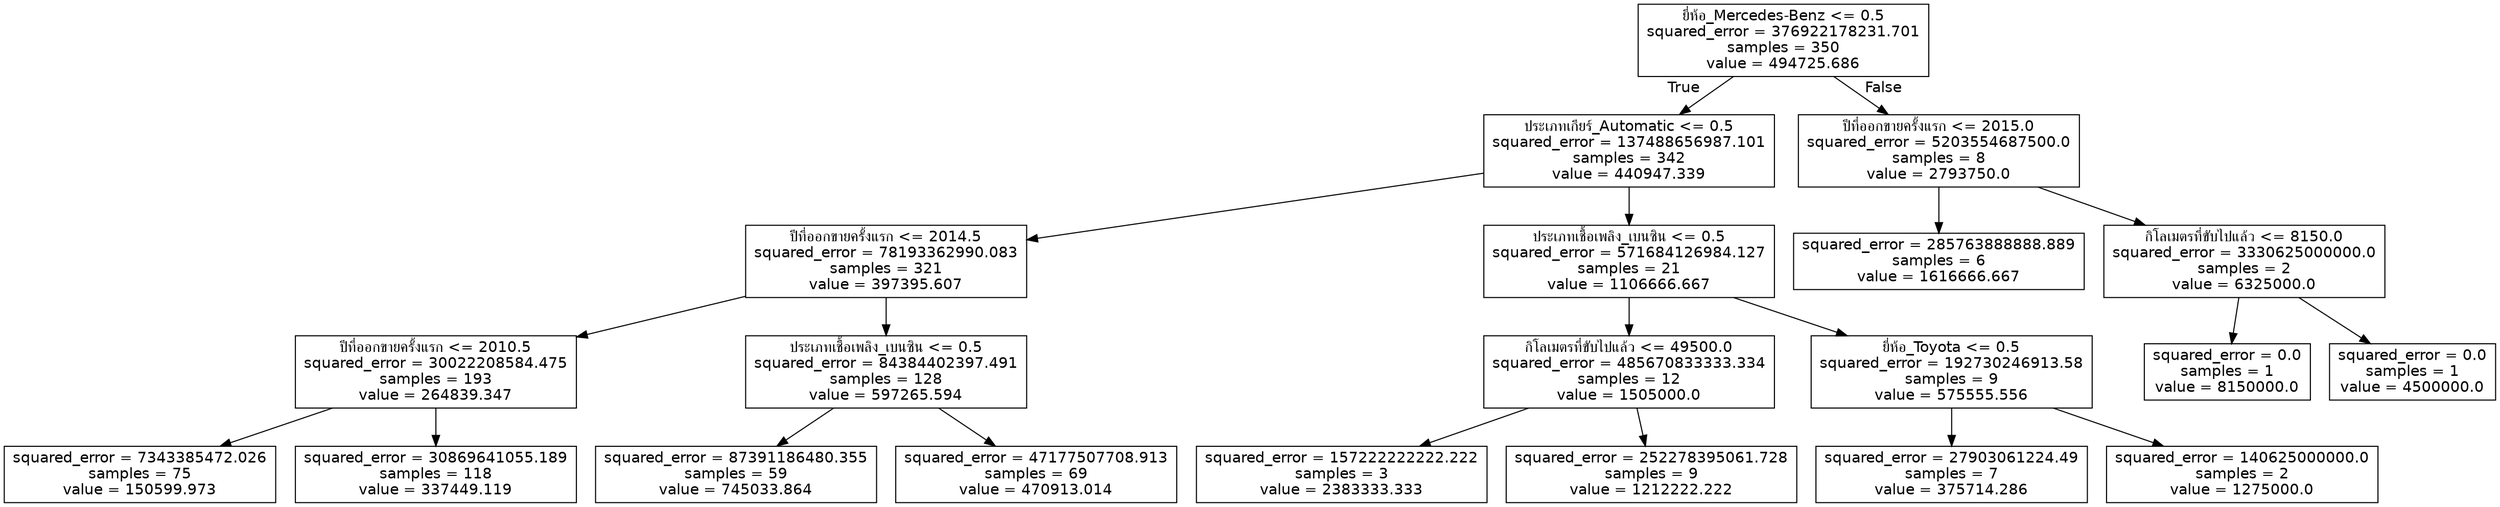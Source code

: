 digraph Tree {
node [shape=box, fontname="helvetica"] ;
edge [fontname="helvetica"] ;
0 [label="ยี่ห้อ_Mercedes-Benz <= 0.5\nsquared_error = 376922178231.701\nsamples = 350\nvalue = 494725.686"] ;
1 [label="ประเภทเกียร์_Automatic <= 0.5\nsquared_error = 137488656987.101\nsamples = 342\nvalue = 440947.339"] ;
0 -> 1 [labeldistance=2.5, labelangle=45, headlabel="True"] ;
5 [label="ปีที่ออกขายครั้งแรก <= 2014.5\nsquared_error = 78193362990.083\nsamples = 321\nvalue = 397395.607"] ;
1 -> 5 ;
7 [label="ปีที่ออกขายครั้งแรก <= 2010.5\nsquared_error = 30022208584.475\nsamples = 193\nvalue = 264839.347"] ;
5 -> 7 ;
17 [label="squared_error = 7343385472.026\nsamples = 75\nvalue = 150599.973"] ;
7 -> 17 ;
18 [label="squared_error = 30869641055.189\nsamples = 118\nvalue = 337449.119"] ;
7 -> 18 ;
8 [label="ประเภทเชื้อเพลิง_เบนซิน <= 0.5\nsquared_error = 84384402397.491\nsamples = 128\nvalue = 597265.594"] ;
5 -> 8 ;
15 [label="squared_error = 87391186480.355\nsamples = 59\nvalue = 745033.864"] ;
8 -> 15 ;
16 [label="squared_error = 47177507708.913\nsamples = 69\nvalue = 470913.014"] ;
8 -> 16 ;
6 [label="ประเภทเชื้อเพลิง_เบนซิน <= 0.5\nsquared_error = 571684126984.127\nsamples = 21\nvalue = 1106666.667"] ;
1 -> 6 ;
11 [label="กิโลเมตรที่ขับไปแล้ว <= 49500.0\nsquared_error = 485670833333.334\nsamples = 12\nvalue = 1505000.0"] ;
6 -> 11 ;
13 [label="squared_error = 157222222222.222\nsamples = 3\nvalue = 2383333.333"] ;
11 -> 13 ;
14 [label="squared_error = 252278395061.728\nsamples = 9\nvalue = 1212222.222"] ;
11 -> 14 ;
12 [label="ยี่ห้อ_Toyota <= 0.5\nsquared_error = 192730246913.58\nsamples = 9\nvalue = 575555.556"] ;
6 -> 12 ;
19 [label="squared_error = 27903061224.49\nsamples = 7\nvalue = 375714.286"] ;
12 -> 19 ;
20 [label="squared_error = 140625000000.0\nsamples = 2\nvalue = 1275000.0"] ;
12 -> 20 ;
2 [label="ปีที่ออกขายครั้งแรก <= 2015.0\nsquared_error = 5203554687500.0\nsamples = 8\nvalue = 2793750.0"] ;
0 -> 2 [labeldistance=2.5, labelangle=-45, headlabel="False"] ;
3 [label="squared_error = 285763888888.889\nsamples = 6\nvalue = 1616666.667"] ;
2 -> 3 ;
4 [label="กิโลเมตรที่ขับไปแล้ว <= 8150.0\nsquared_error = 3330625000000.0\nsamples = 2\nvalue = 6325000.0"] ;
2 -> 4 ;
9 [label="squared_error = 0.0\nsamples = 1\nvalue = 8150000.0"] ;
4 -> 9 ;
10 [label="squared_error = 0.0\nsamples = 1\nvalue = 4500000.0"] ;
4 -> 10 ;
}